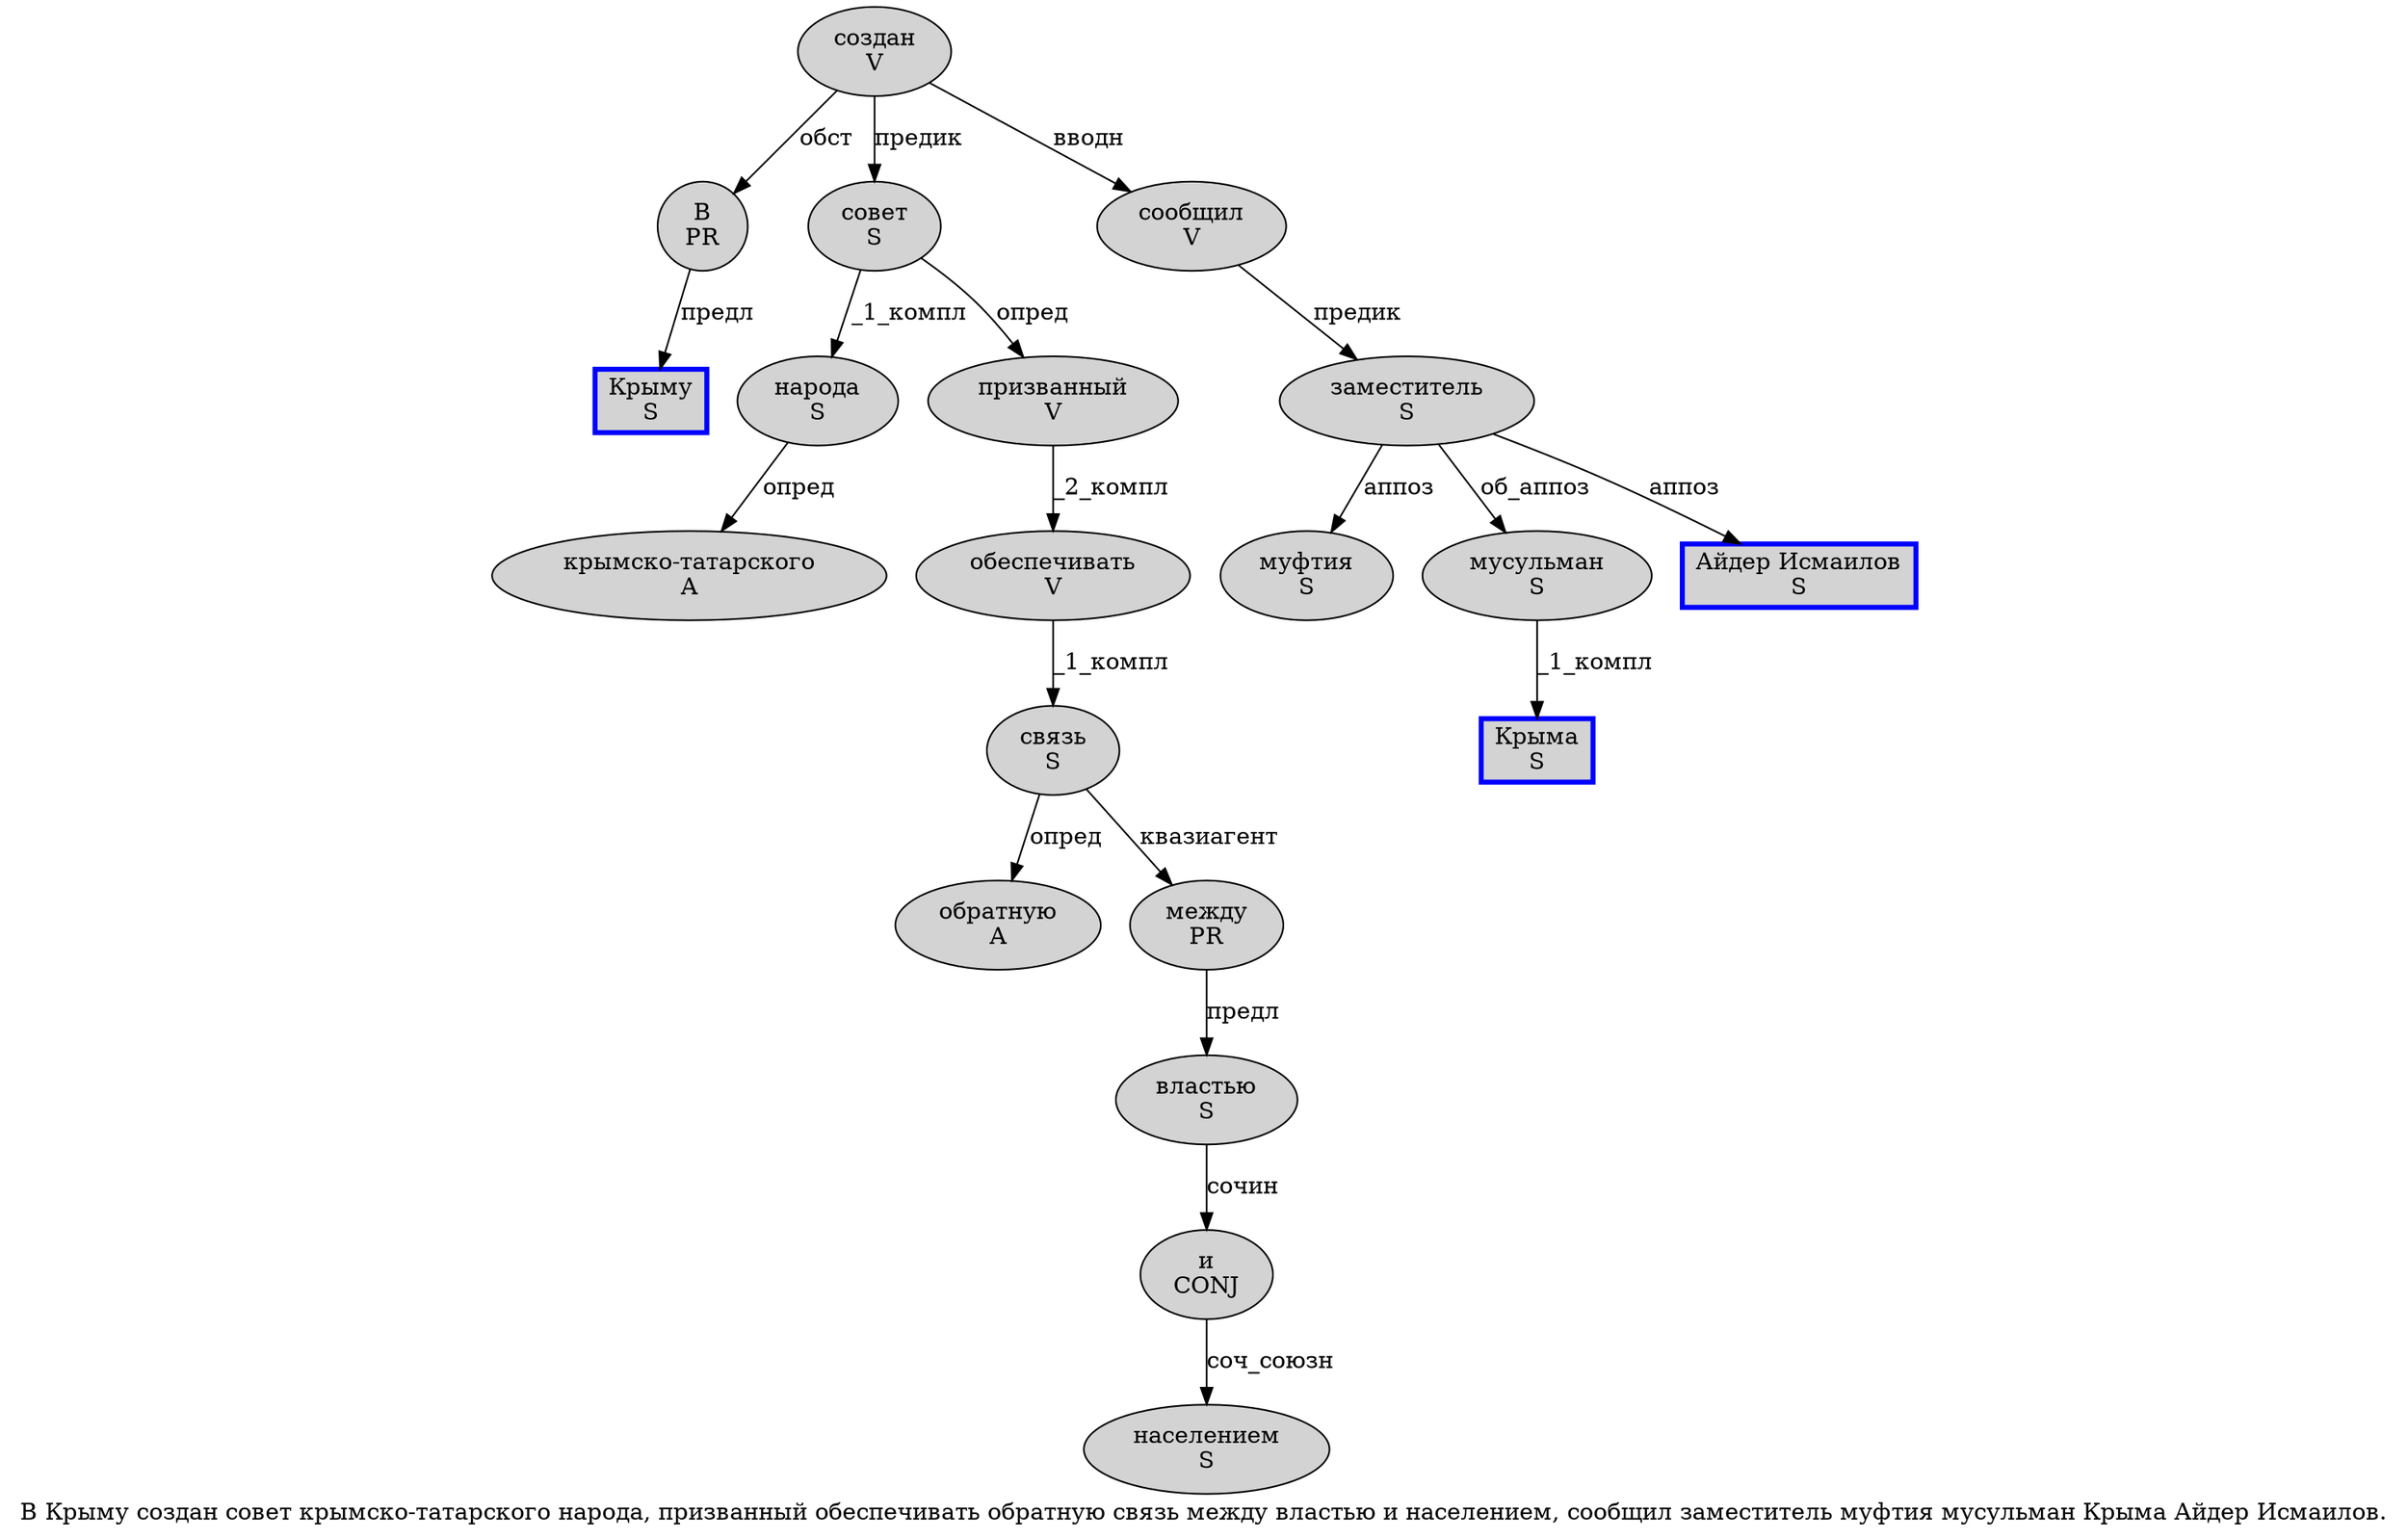digraph SENTENCE_341 {
	graph [label="В Крыму создан совет крымско-татарского народа, призванный обеспечивать обратную связь между властью и населением, сообщил заместитель муфтия мусульман Крыма Айдер Исмаилов."]
	node [style=filled]
		0 [label="В
PR" color="" fillcolor=lightgray penwidth=1 shape=ellipse]
		1 [label="Крыму
S" color=blue fillcolor=lightgray penwidth=3 shape=box]
		2 [label="создан
V" color="" fillcolor=lightgray penwidth=1 shape=ellipse]
		3 [label="совет
S" color="" fillcolor=lightgray penwidth=1 shape=ellipse]
		4 [label="крымско-татарского
A" color="" fillcolor=lightgray penwidth=1 shape=ellipse]
		5 [label="народа
S" color="" fillcolor=lightgray penwidth=1 shape=ellipse]
		7 [label="призванный
V" color="" fillcolor=lightgray penwidth=1 shape=ellipse]
		8 [label="обеспечивать
V" color="" fillcolor=lightgray penwidth=1 shape=ellipse]
		9 [label="обратную
A" color="" fillcolor=lightgray penwidth=1 shape=ellipse]
		10 [label="связь
S" color="" fillcolor=lightgray penwidth=1 shape=ellipse]
		11 [label="между
PR" color="" fillcolor=lightgray penwidth=1 shape=ellipse]
		12 [label="властью
S" color="" fillcolor=lightgray penwidth=1 shape=ellipse]
		13 [label="и
CONJ" color="" fillcolor=lightgray penwidth=1 shape=ellipse]
		14 [label="населением
S" color="" fillcolor=lightgray penwidth=1 shape=ellipse]
		16 [label="сообщил
V" color="" fillcolor=lightgray penwidth=1 shape=ellipse]
		17 [label="заместитель
S" color="" fillcolor=lightgray penwidth=1 shape=ellipse]
		18 [label="муфтия
S" color="" fillcolor=lightgray penwidth=1 shape=ellipse]
		19 [label="мусульман
S" color="" fillcolor=lightgray penwidth=1 shape=ellipse]
		20 [label="Крыма
S" color=blue fillcolor=lightgray penwidth=3 shape=box]
		21 [label="Айдер Исмаилов
S" color=blue fillcolor=lightgray penwidth=3 shape=box]
			2 -> 0 [label="обст"]
			2 -> 3 [label="предик"]
			2 -> 16 [label="вводн"]
			17 -> 18 [label="аппоз"]
			17 -> 19 [label="об_аппоз"]
			17 -> 21 [label="аппоз"]
			8 -> 10 [label="_1_компл"]
			3 -> 5 [label="_1_компл"]
			3 -> 7 [label="опред"]
			16 -> 17 [label="предик"]
			10 -> 9 [label="опред"]
			10 -> 11 [label="квазиагент"]
			12 -> 13 [label="сочин"]
			11 -> 12 [label="предл"]
			19 -> 20 [label="_1_компл"]
			0 -> 1 [label="предл"]
			7 -> 8 [label="_2_компл"]
			5 -> 4 [label="опред"]
			13 -> 14 [label="соч_союзн"]
}